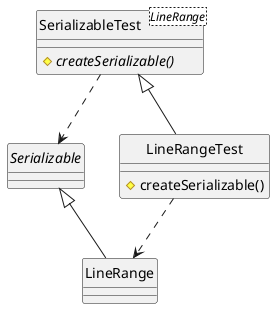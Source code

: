 @startuml

hide circle

class LineRange {}
class SerializableTest<LineRange> {
    {abstract} #createSerializable()
}
interface Serializable {}
class LineRangeTest {
    #createSerializable()
}

Serializable <|-- LineRange
SerializableTest <|-- LineRangeTest

SerializableTest ..> Serializable
LineRangeTest ..> LineRange

@enduml